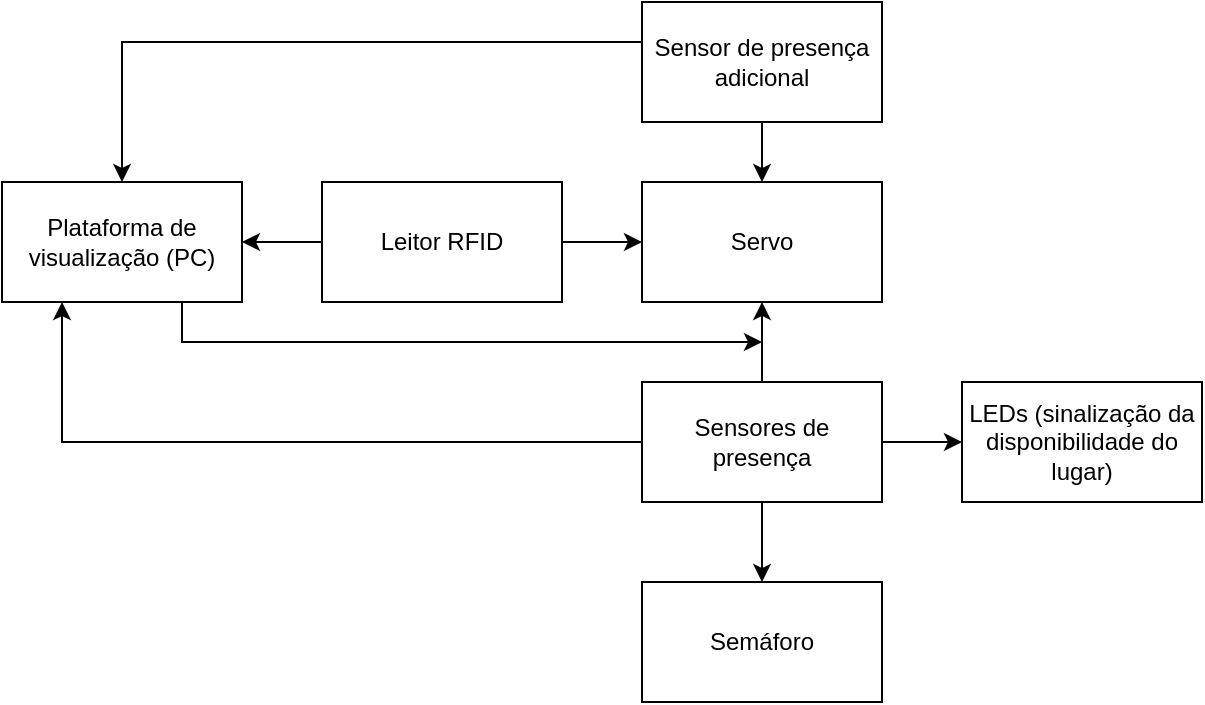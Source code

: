 <mxfile version="26.1.3">
  <diagram name="Página-1" id="AMFwBK8_NvG1YdL5eNNU">
    <mxGraphModel dx="819" dy="426" grid="1" gridSize="10" guides="1" tooltips="1" connect="1" arrows="1" fold="1" page="1" pageScale="1" pageWidth="1654" pageHeight="2336" math="0" shadow="0">
      <root>
        <mxCell id="0" />
        <mxCell id="1" parent="0" />
        <mxCell id="fPJC0_nOkxx8B__f8w7F-8" style="edgeStyle=orthogonalEdgeStyle;rounded=0;orthogonalLoop=1;jettySize=auto;html=1;entryX=0;entryY=0.5;entryDx=0;entryDy=0;" parent="1" source="fPJC0_nOkxx8B__f8w7F-1" target="fPJC0_nOkxx8B__f8w7F-7" edge="1">
          <mxGeometry relative="1" as="geometry" />
        </mxCell>
        <mxCell id="fPJC0_nOkxx8B__f8w7F-19" style="edgeStyle=orthogonalEdgeStyle;rounded=0;orthogonalLoop=1;jettySize=auto;html=1;entryX=1;entryY=0.5;entryDx=0;entryDy=0;exitX=0;exitY=0.5;exitDx=0;exitDy=0;" parent="1" source="fPJC0_nOkxx8B__f8w7F-1" target="fPJC0_nOkxx8B__f8w7F-4" edge="1">
          <mxGeometry relative="1" as="geometry">
            <Array as="points">
              <mxPoint x="310" y="190" />
              <mxPoint x="310" y="190" />
            </Array>
          </mxGeometry>
        </mxCell>
        <mxCell id="fPJC0_nOkxx8B__f8w7F-1" value="Leitor RFID" style="rounded=0;whiteSpace=wrap;html=1;" parent="1" vertex="1">
          <mxGeometry x="320" y="160" width="120" height="60" as="geometry" />
        </mxCell>
        <mxCell id="fPJC0_nOkxx8B__f8w7F-13" style="edgeStyle=orthogonalEdgeStyle;rounded=0;orthogonalLoop=1;jettySize=auto;html=1;entryX=0.5;entryY=0;entryDx=0;entryDy=0;" parent="1" source="fPJC0_nOkxx8B__f8w7F-2" target="fPJC0_nOkxx8B__f8w7F-5" edge="1">
          <mxGeometry relative="1" as="geometry" />
        </mxCell>
        <mxCell id="fPJC0_nOkxx8B__f8w7F-14" style="edgeStyle=orthogonalEdgeStyle;rounded=0;orthogonalLoop=1;jettySize=auto;html=1;entryX=0.5;entryY=1;entryDx=0;entryDy=0;" parent="1" source="fPJC0_nOkxx8B__f8w7F-2" target="fPJC0_nOkxx8B__f8w7F-7" edge="1">
          <mxGeometry relative="1" as="geometry">
            <mxPoint x="510" y="290" as="targetPoint" />
          </mxGeometry>
        </mxCell>
        <mxCell id="fPJC0_nOkxx8B__f8w7F-15" style="edgeStyle=orthogonalEdgeStyle;rounded=0;orthogonalLoop=1;jettySize=auto;html=1;entryX=0;entryY=0.5;entryDx=0;entryDy=0;" parent="1" source="fPJC0_nOkxx8B__f8w7F-2" target="fPJC0_nOkxx8B__f8w7F-6" edge="1">
          <mxGeometry relative="1" as="geometry" />
        </mxCell>
        <mxCell id="fPJC0_nOkxx8B__f8w7F-16" style="edgeStyle=orthogonalEdgeStyle;rounded=0;orthogonalLoop=1;jettySize=auto;html=1;exitX=0;exitY=0.5;exitDx=0;exitDy=0;entryX=0.25;entryY=1;entryDx=0;entryDy=0;" parent="1" source="fPJC0_nOkxx8B__f8w7F-2" target="fPJC0_nOkxx8B__f8w7F-4" edge="1">
          <mxGeometry relative="1" as="geometry">
            <Array as="points">
              <mxPoint x="190" y="290" />
            </Array>
          </mxGeometry>
        </mxCell>
        <mxCell id="fPJC0_nOkxx8B__f8w7F-2" value="Sensores de presença" style="rounded=0;whiteSpace=wrap;html=1;" parent="1" vertex="1">
          <mxGeometry x="480" y="260" width="120" height="60" as="geometry" />
        </mxCell>
        <mxCell id="fPJC0_nOkxx8B__f8w7F-10" style="edgeStyle=orthogonalEdgeStyle;rounded=0;orthogonalLoop=1;jettySize=auto;html=1;entryX=0.5;entryY=0;entryDx=0;entryDy=0;" parent="1" source="fPJC0_nOkxx8B__f8w7F-3" target="fPJC0_nOkxx8B__f8w7F-7" edge="1">
          <mxGeometry relative="1" as="geometry">
            <Array as="points" />
          </mxGeometry>
        </mxCell>
        <mxCell id="fPJC0_nOkxx8B__f8w7F-18" style="edgeStyle=orthogonalEdgeStyle;rounded=0;orthogonalLoop=1;jettySize=auto;html=1;entryX=0.5;entryY=0;entryDx=0;entryDy=0;" parent="1" source="fPJC0_nOkxx8B__f8w7F-3" target="fPJC0_nOkxx8B__f8w7F-4" edge="1">
          <mxGeometry relative="1" as="geometry">
            <Array as="points">
              <mxPoint x="220" y="90" />
            </Array>
          </mxGeometry>
        </mxCell>
        <mxCell id="fPJC0_nOkxx8B__f8w7F-3" value="Sensor de presença adicional" style="rounded=0;whiteSpace=wrap;html=1;" parent="1" vertex="1">
          <mxGeometry x="480" y="70" width="120" height="60" as="geometry" />
        </mxCell>
        <mxCell id="fPJC0_nOkxx8B__f8w7F-11" style="edgeStyle=orthogonalEdgeStyle;rounded=0;orthogonalLoop=1;jettySize=auto;html=1;exitX=0.75;exitY=1;exitDx=0;exitDy=0;" parent="1" source="fPJC0_nOkxx8B__f8w7F-4" edge="1">
          <mxGeometry relative="1" as="geometry">
            <Array as="points">
              <mxPoint x="250" y="240" />
            </Array>
            <mxPoint x="540" y="240" as="targetPoint" />
          </mxGeometry>
        </mxCell>
        <mxCell id="fPJC0_nOkxx8B__f8w7F-4" value="Plataforma de visualização (PC)" style="rounded=0;whiteSpace=wrap;html=1;" parent="1" vertex="1">
          <mxGeometry x="160" y="160" width="120" height="60" as="geometry" />
        </mxCell>
        <mxCell id="fPJC0_nOkxx8B__f8w7F-5" value="Semáforo" style="rounded=0;whiteSpace=wrap;html=1;" parent="1" vertex="1">
          <mxGeometry x="480" y="360" width="120" height="60" as="geometry" />
        </mxCell>
        <mxCell id="fPJC0_nOkxx8B__f8w7F-6" value="LEDs (sinalização da disponibilidade do lugar)" style="rounded=0;whiteSpace=wrap;html=1;" parent="1" vertex="1">
          <mxGeometry x="640" y="260" width="120" height="60" as="geometry" />
        </mxCell>
        <mxCell id="fPJC0_nOkxx8B__f8w7F-7" value="Servo" style="rounded=0;whiteSpace=wrap;html=1;" parent="1" vertex="1">
          <mxGeometry x="480" y="160" width="120" height="60" as="geometry" />
        </mxCell>
      </root>
    </mxGraphModel>
  </diagram>
</mxfile>
